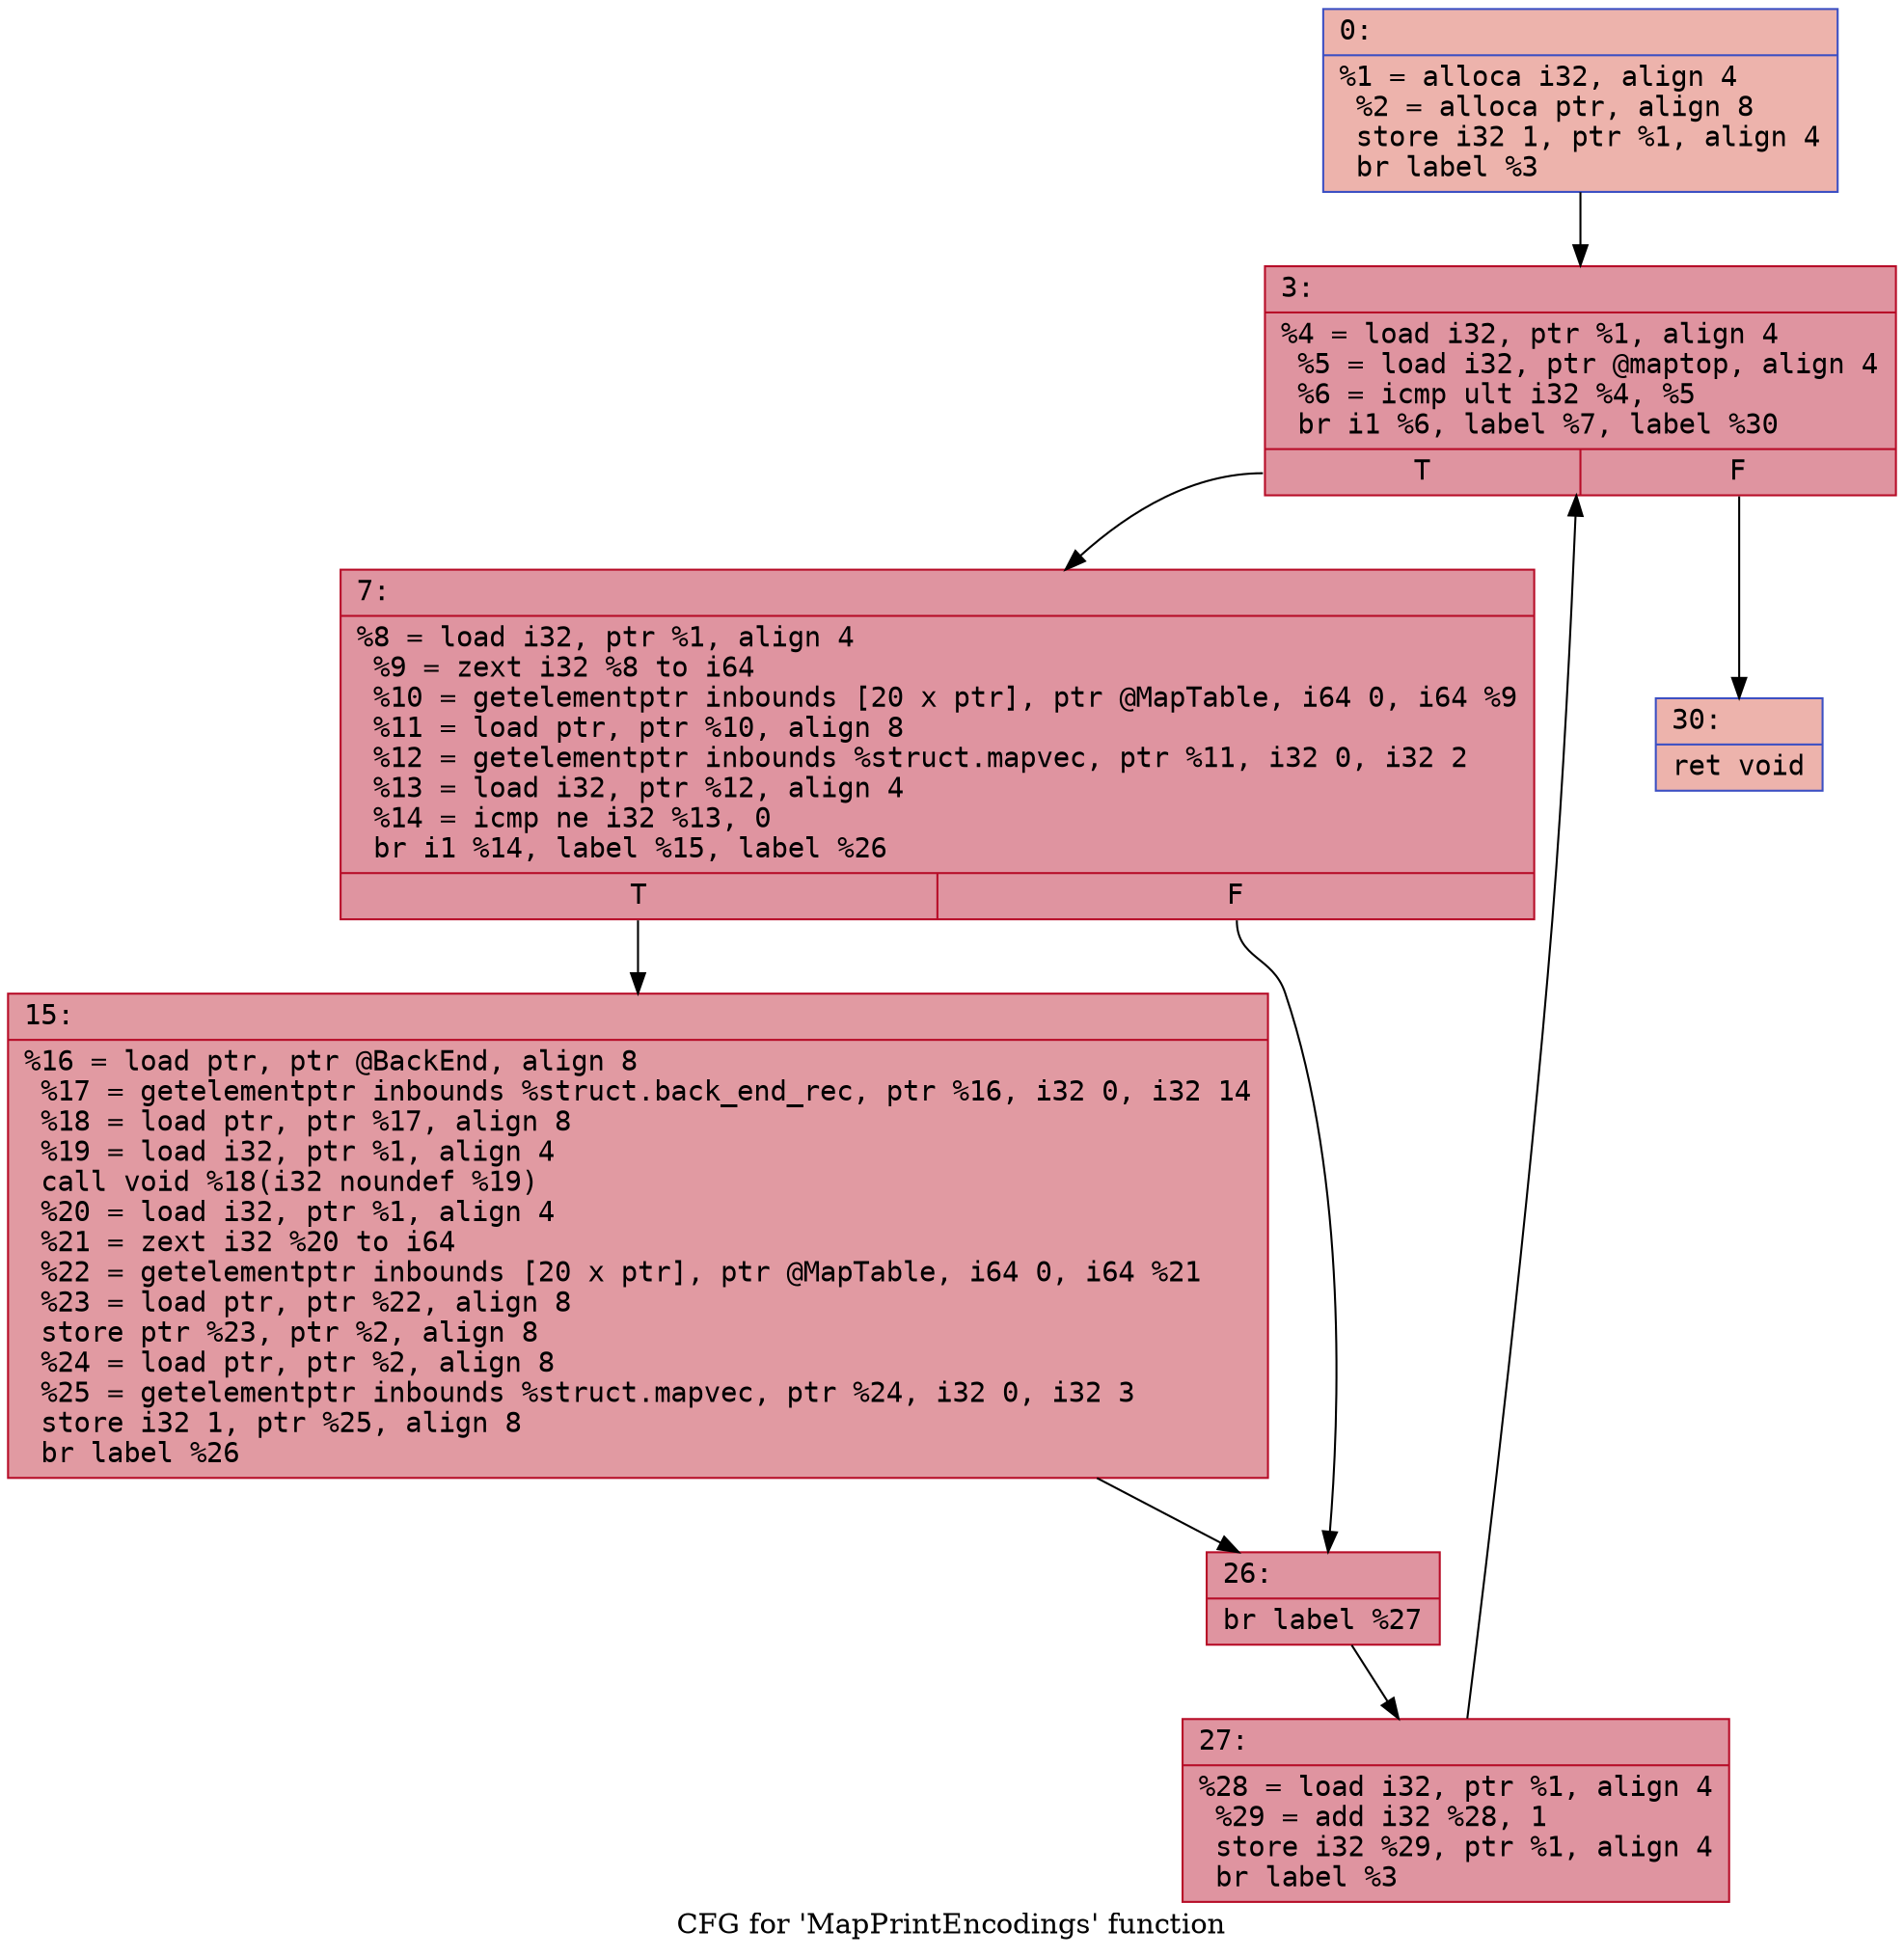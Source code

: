 digraph "CFG for 'MapPrintEncodings' function" {
	label="CFG for 'MapPrintEncodings' function";

	Node0x60000269c820 [shape=record,color="#3d50c3ff", style=filled, fillcolor="#d6524470" fontname="Courier",label="{0:\l|  %1 = alloca i32, align 4\l  %2 = alloca ptr, align 8\l  store i32 1, ptr %1, align 4\l  br label %3\l}"];
	Node0x60000269c820 -> Node0x60000269c870[tooltip="0 -> 3\nProbability 100.00%" ];
	Node0x60000269c870 [shape=record,color="#b70d28ff", style=filled, fillcolor="#b70d2870" fontname="Courier",label="{3:\l|  %4 = load i32, ptr %1, align 4\l  %5 = load i32, ptr @maptop, align 4\l  %6 = icmp ult i32 %4, %5\l  br i1 %6, label %7, label %30\l|{<s0>T|<s1>F}}"];
	Node0x60000269c870:s0 -> Node0x60000269c8c0[tooltip="3 -> 7\nProbability 96.88%" ];
	Node0x60000269c870:s1 -> Node0x60000269ca00[tooltip="3 -> 30\nProbability 3.12%" ];
	Node0x60000269c8c0 [shape=record,color="#b70d28ff", style=filled, fillcolor="#b70d2870" fontname="Courier",label="{7:\l|  %8 = load i32, ptr %1, align 4\l  %9 = zext i32 %8 to i64\l  %10 = getelementptr inbounds [20 x ptr], ptr @MapTable, i64 0, i64 %9\l  %11 = load ptr, ptr %10, align 8\l  %12 = getelementptr inbounds %struct.mapvec, ptr %11, i32 0, i32 2\l  %13 = load i32, ptr %12, align 4\l  %14 = icmp ne i32 %13, 0\l  br i1 %14, label %15, label %26\l|{<s0>T|<s1>F}}"];
	Node0x60000269c8c0:s0 -> Node0x60000269c910[tooltip="7 -> 15\nProbability 62.50%" ];
	Node0x60000269c8c0:s1 -> Node0x60000269c960[tooltip="7 -> 26\nProbability 37.50%" ];
	Node0x60000269c910 [shape=record,color="#b70d28ff", style=filled, fillcolor="#bb1b2c70" fontname="Courier",label="{15:\l|  %16 = load ptr, ptr @BackEnd, align 8\l  %17 = getelementptr inbounds %struct.back_end_rec, ptr %16, i32 0, i32 14\l  %18 = load ptr, ptr %17, align 8\l  %19 = load i32, ptr %1, align 4\l  call void %18(i32 noundef %19)\l  %20 = load i32, ptr %1, align 4\l  %21 = zext i32 %20 to i64\l  %22 = getelementptr inbounds [20 x ptr], ptr @MapTable, i64 0, i64 %21\l  %23 = load ptr, ptr %22, align 8\l  store ptr %23, ptr %2, align 8\l  %24 = load ptr, ptr %2, align 8\l  %25 = getelementptr inbounds %struct.mapvec, ptr %24, i32 0, i32 3\l  store i32 1, ptr %25, align 8\l  br label %26\l}"];
	Node0x60000269c910 -> Node0x60000269c960[tooltip="15 -> 26\nProbability 100.00%" ];
	Node0x60000269c960 [shape=record,color="#b70d28ff", style=filled, fillcolor="#b70d2870" fontname="Courier",label="{26:\l|  br label %27\l}"];
	Node0x60000269c960 -> Node0x60000269c9b0[tooltip="26 -> 27\nProbability 100.00%" ];
	Node0x60000269c9b0 [shape=record,color="#b70d28ff", style=filled, fillcolor="#b70d2870" fontname="Courier",label="{27:\l|  %28 = load i32, ptr %1, align 4\l  %29 = add i32 %28, 1\l  store i32 %29, ptr %1, align 4\l  br label %3\l}"];
	Node0x60000269c9b0 -> Node0x60000269c870[tooltip="27 -> 3\nProbability 100.00%" ];
	Node0x60000269ca00 [shape=record,color="#3d50c3ff", style=filled, fillcolor="#d6524470" fontname="Courier",label="{30:\l|  ret void\l}"];
}

